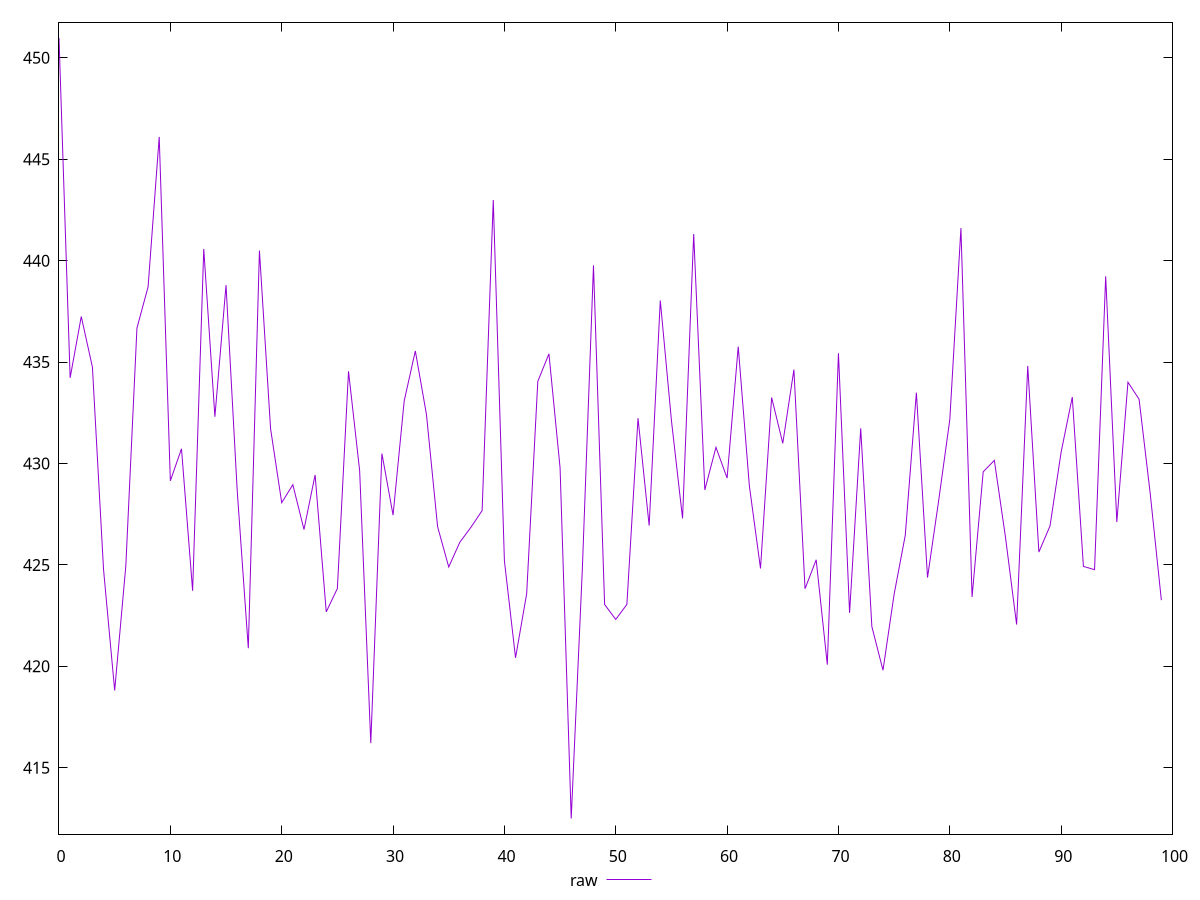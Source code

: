 reset
set terminal svg size 640, 490 enhanced background rgb 'white'
set output "reprap/mainthread-work-breakdown/samples/pages+cached+noexternal+nojs/raw/values.svg"

$raw <<EOF
0 450.98
1 434.224
2 437.2439999999998
3 434.75199999999984
4 424.7719999999997
5 418.80799999999994
6 424.94399999999996
7 436.67600000000004
8 438.70400000000006
9 446.0999999999999
10 429.14399999999995
11 430.7239999999998
12 423.72399999999993
13 440.57599999999996
14 432.30399999999986
15 438.79200000000003
16 428.69599999999986
17 420.8920000000001
18 440.4960000000001
19 431.7160000000002
20 428.068
21 428.95199999999994
22 426.74399999999997
23 429.436
24 422.684
25 423.836
26 434.54399999999987
27 429.644
28 416.2159999999999
29 430.48799999999983
30 427.452
31 433.0799999999997
32 435.5479999999998
33 432.4159999999998
34 426.8839999999999
35 424.896
36 426.1200000000001
37 426.8599999999997
38 427.67599999999993
39 442.98800000000006
40 425.20399999999995
41 420.41999999999996
42 423.57999999999987
43 434.0480000000002
44 435.40400000000005
45 429.78399999999993
46 412.49599999999987
47 424.79199999999986
48 439.76400000000007
49 423.04799999999994
50 422.31200000000007
51 423.0519999999998
52 432.2320000000001
53 426.9360000000001
54 438.03600000000006
55 432.124
56 427.2920000000001
57 441.3119999999999
58 428.6959999999999
59 430.7960000000001
60 429.2800000000001
61 435.7599999999999
62 428.896
63 424.8240000000002
64 433.25199999999995
65 430.992
66 434.6279999999997
67 423.82399999999996
68 425.2519999999999
69 420.0839999999999
70 435.4360000000001
71 422.63599999999985
72 431.732
73 421.9599999999999
74 419.80799999999994
75 423.55199999999996
76 426.456
77 433.492
78 424.37599999999975
79 428.1680000000001
80 432.15999999999997
81 441.6039999999999
82 423.41999999999996
83 429.58799999999997
84 430.15199999999993
85 426.36799999999994
86 422.0600000000001
87 434.80799999999977
88 425.63199999999983
89 426.91999999999973
90 430.5639999999999
91 433.2720000000001
92 424.924
93 424.7639999999998
94 439.2279999999999
95 427.1120000000001
96 434.0079999999999
97 433.1639999999999
98 428.51200000000006
99 423.2599999999998
EOF

set key outside below
set yrange [411.7263199999999:451.74968]

plot \
  $raw title "raw" with line, \


reset